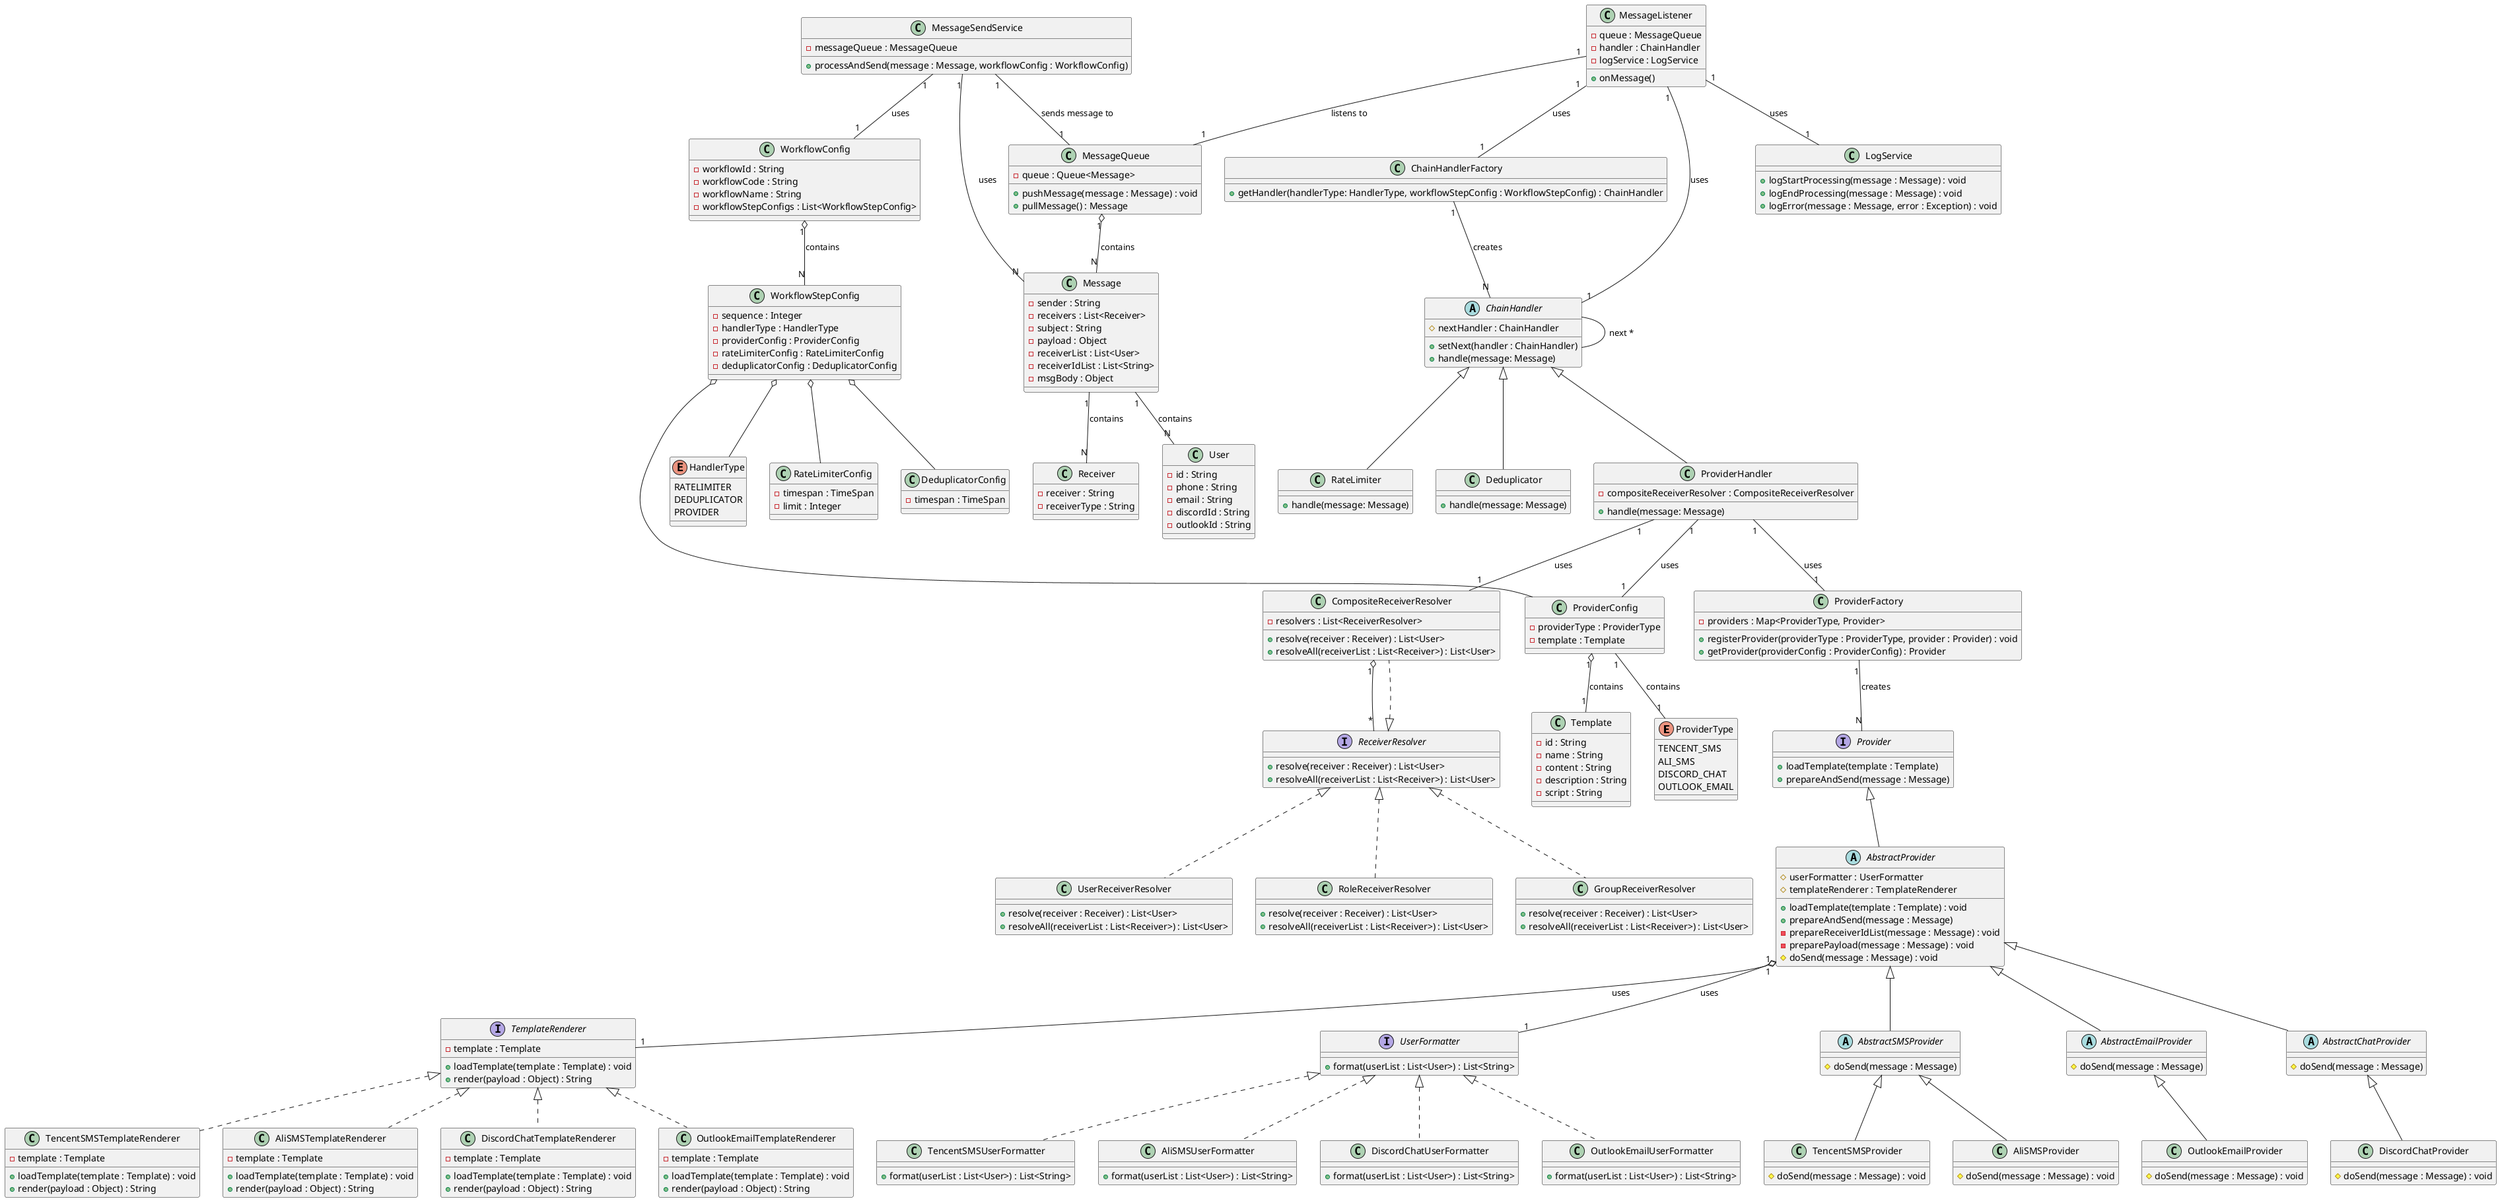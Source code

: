 @startuml

enum ProviderType {
    TENCENT_SMS
    ALI_SMS
    DISCORD_CHAT
    OUTLOOK_EMAIL
}

enum HandlerType {
    RATELIMITER
    DEDUPLICATOR
    PROVIDER
}

class User {
    -id : String
    -phone : String
    -email : String
    -discordId : String
    -outlookId : String
}

class Receiver {
    -receiver : String
    -receiverType : String
}

class Message {
    -sender : String
    -receivers : List<Receiver>
    -subject : String
    -payload : Object
    -receiverList : List<User>
    -receiverIdList : List<String>
    -msgBody : Object
}

class Template {
    -id : String
    -name : String
    -content : String
    -description : String
    -script : String
}

class RateLimiterConfig {
    -timespan : TimeSpan
    -limit : Integer
}

class DeduplicatorConfig {
    -timespan : TimeSpan
}

class ProviderConfig {
    -providerType : ProviderType
    -template : Template
}

class WorkflowStepConfig {
    -sequence : Integer
    -handlerType : HandlerType
    -providerConfig : ProviderConfig
    -rateLimiterConfig : RateLimiterConfig
    -deduplicatorConfig : DeduplicatorConfig
}

class WorkflowConfig {
    -workflowId : String
    -workflowCode : String
    -workflowName : String
    -workflowStepConfigs : List<WorkflowStepConfig>
}

abstract class ChainHandler {
    #nextHandler : ChainHandler
    +setNext(handler : ChainHandler)
    +handle(message: Message)
}

class RateLimiter extends ChainHandler {
    +handle(message: Message)
}

class Deduplicator extends ChainHandler {
    +handle(message: Message)
}

class ProviderHandler extends ChainHandler {
    -compositeReceiverResolver : CompositeReceiverResolver
    +handle(message: Message)
}

class ChainHandlerFactory {
    +getHandler(handlerType: HandlerType, workflowStepConfig : WorkflowStepConfig) : ChainHandler
}

class MessageSendService {
    -messageQueue : MessageQueue
    +processAndSend(message : Message, workflowConfig : WorkflowConfig)
}

WorkflowConfig "1" o-- "N" WorkflowStepConfig : contains
WorkflowStepConfig o-- HandlerType
WorkflowStepConfig o-- ProviderConfig
WorkflowStepConfig o-- RateLimiterConfig
WorkflowStepConfig o-- DeduplicatorConfig
ProviderFactory "1" -- "N" Provider : creates
ChainHandlerFactory "1" -- "N" ChainHandler : creates
MessageListener "1" -- "1" ChainHandlerFactory : uses
MessageSendService "1" -- "1" WorkflowConfig : uses
MessageSendService "1" -- "N" Message : uses
Message "1" -- "N" Receiver : contains
Message "1" -- "N" User : contains
ProviderConfig "1" -- "1" ProviderType : contains
ProviderConfig "1" o-- "1" Template : contains
ChainHandler -- ChainHandler : next *


interface TemplateRenderer {
    -template : Template
    +loadTemplate(template : Template) : void
    +render(payload : Object) : String
}

class TencentSMSTemplateRenderer implements TemplateRenderer {
    -template : Template
    +loadTemplate(template : Template) : void
    +render(payload : Object) : String
}

class AliSMSTemplateRenderer implements TemplateRenderer {
    -template : Template
    +loadTemplate(template : Template) : void
    +render(payload : Object) : String
}

class DiscordChatTemplateRenderer implements TemplateRenderer {
    -template : Template
    +loadTemplate(template : Template) : void
    +render(payload : Object) : String
}

class OutlookEmailTemplateRenderer implements TemplateRenderer {
    -template : Template
    +loadTemplate(template : Template) : void
    +render(payload : Object) : String
}

interface ReceiverResolver {
    +resolve(receiver : Receiver) : List<User>
    +resolveAll(receiverList : List<Receiver>) : List<User>
}

class RoleReceiverResolver implements ReceiverResolver {
    +resolve(receiver : Receiver) : List<User>
    +resolveAll(receiverList : List<Receiver>) : List<User>
}

class GroupReceiverResolver implements ReceiverResolver {
    +resolve(receiver : Receiver) : List<User>
    +resolveAll(receiverList : List<Receiver>) : List<User>
}

class UserReceiverResolver implements ReceiverResolver {
    +resolve(receiver : Receiver) : List<User>
    +resolveAll(receiverList : List<Receiver>) : List<User>
}

class CompositeReceiverResolver implements ReceiverResolver {
    -resolvers : List<ReceiverResolver>
    +resolve(receiver : Receiver) : List<User>
    +resolveAll(receiverList : List<Receiver>) : List<User>
}

CompositeReceiverResolver "1" o-- "*" ReceiverResolver

interface UserFormatter {
    +format(userList : List<User>) : List<String>
}

class TencentSMSUserFormatter implements UserFormatter {
    +format(userList : List<User>) : List<String>
}

class AliSMSUserFormatter implements UserFormatter {
    +format(userList : List<User>) : List<String>
}

class DiscordChatUserFormatter implements UserFormatter {
    +format(userList : List<User>) : List<String>
}

class OutlookEmailUserFormatter implements UserFormatter {
    +format(userList : List<User>) : List<String>
}


class ProviderFactory {
    -providers : Map<ProviderType, Provider>

    +registerProvider(providerType : ProviderType, provider : Provider) : void
'    {
'        providers.put(providerType, provider);
'    }
    +getProvider(providerConfig : ProviderConfig) : Provider
'    {
'        return providers.get(providerConfig.providerType);
'    }
}


interface Provider {
    +loadTemplate(template : Template)
    +prepareAndSend(message : Message)
}

abstract class AbstractProvider {
    #userFormatter : UserFormatter
    #templateRenderer : TemplateRenderer
    +loadTemplate(template : Template) : void
'    {
'        templateRenderer.loadTemplate(template);
'    }
    +prepareAndSend(message : Message)
'    {
'        loadTemplate(template : Template)
'        preparePayload(message)
'        prepareReceiverIdList(message)
'        doSend(message)
'    }
    -prepareReceiverIdList(message : Message) : void
'    {
'        message.setReceiverIdList(userFormatter.format(message.getReceiverList()));
'    }
    -preparePayload(message : Message) : void
'    {
'        message.setMsgBody(templateRenderer.render(message.getPayload()));
'    }
    #doSend(message : Message) : void
}

abstract class AbstractSMSProvider extends AbstractProvider {
    #doSend(message : Message)
}

abstract class AbstractEmailProvider extends AbstractProvider {
    #doSend(message : Message)
}

abstract class AbstractChatProvider extends AbstractProvider {
    #doSend(message : Message)
}

class TencentSMSProvider extends AbstractSMSProvider {
    #doSend(message : Message) : void
}

class AliSMSProvider extends AbstractSMSProvider {
    #doSend(message : Message) : void
}

class DiscordChatProvider extends AbstractChatProvider {
    #doSend(message : Message) : void
}

class OutlookEmailProvider extends AbstractEmailProvider {
    #doSend(message : Message) : void
}

ProviderHandler "1" -- "1" ProviderFactory : uses
ProviderHandler "1" -- "1" ProviderConfig : uses
AbstractProvider "1" o-- "1" TemplateRenderer : uses
AbstractProvider "1" o-- "1" UserFormatter : uses
AbstractProvider -up-|> Provider


ProviderHandler "1" -- "1" CompositeReceiverResolver : uses


class MessageQueue {
    -queue : Queue<Message>
    +pushMessage(message : Message) : void
    +pullMessage() : Message
}

class MessageListener {
    -queue : MessageQueue
    -handler : ChainHandler
    -logService : LogService
    +onMessage()
}

class LogService {
    +logStartProcessing(message : Message) : void
    +logEndProcessing(message : Message) : void
    +logError(message : Message, error : Exception) : void
}

MessageQueue "1" o-- "N" Message : contains
MessageSendService "1" -- "1" MessageQueue : sends message to
MessageListener "1" -- "1" MessageQueue : listens to
MessageListener "1" -- "1" ChainHandler : uses
MessageListener "1" -- "1" LogService : uses



@enduml
